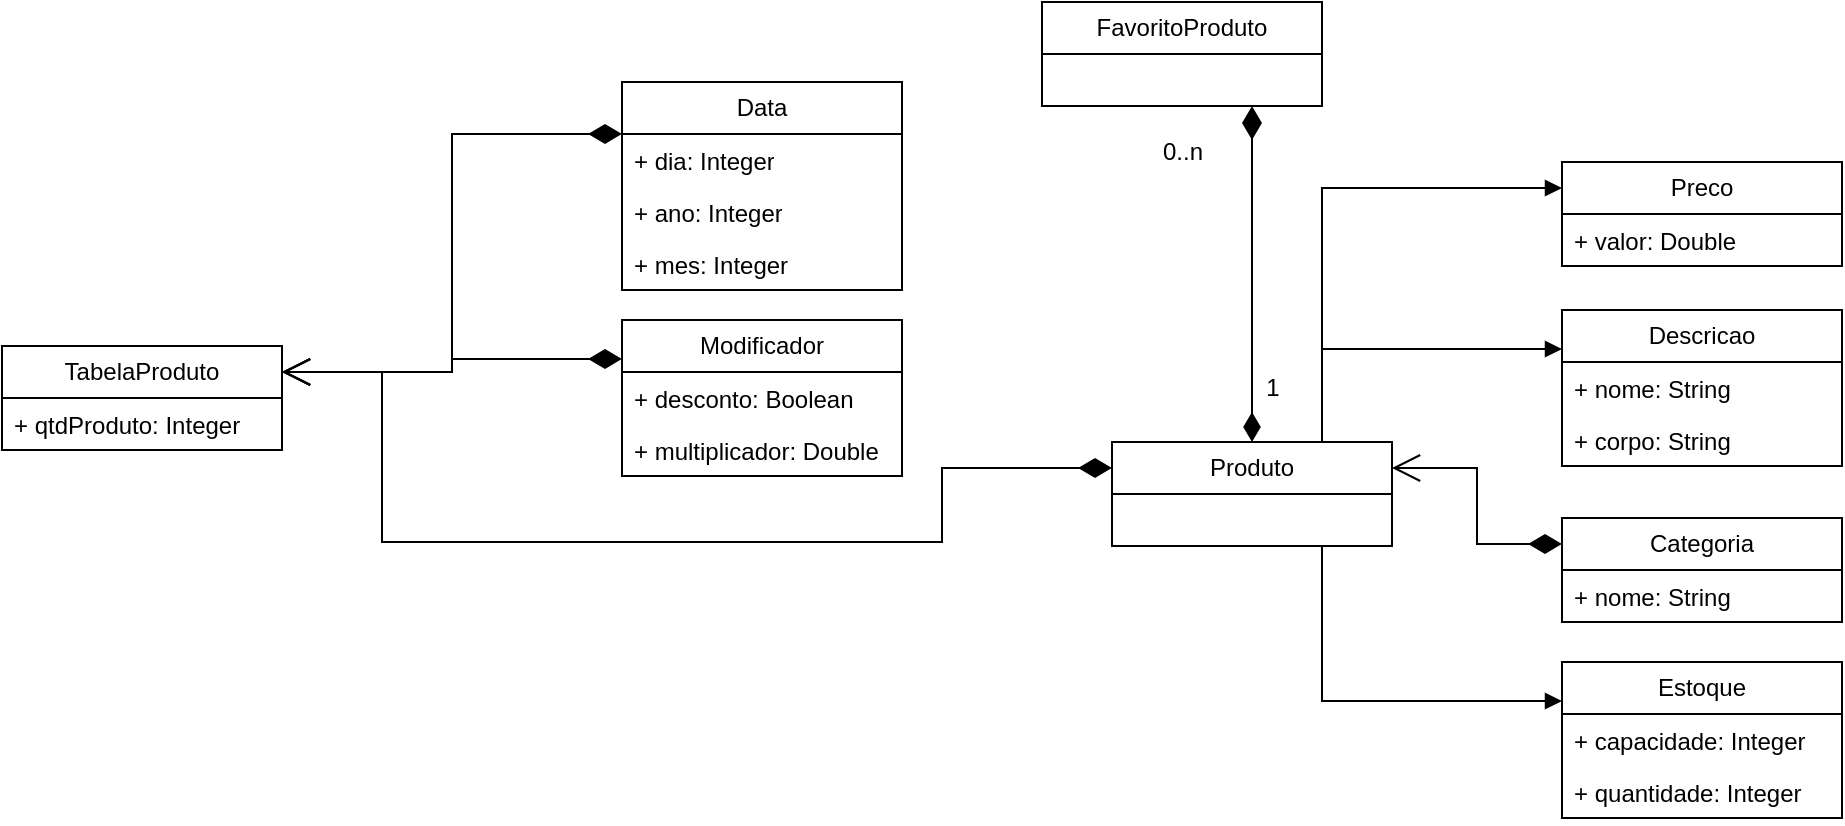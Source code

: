 <mxfile version="24.7.17">
  <diagram id="C5RBs43oDa-KdzZeNtuy" name="Page-1">
    <mxGraphModel dx="1434" dy="845" grid="1" gridSize="10" guides="1" tooltips="1" connect="1" arrows="1" fold="1" page="1" pageScale="1" pageWidth="5000" pageHeight="5000" math="0" shadow="0">
      <root>
        <mxCell id="WIyWlLk6GJQsqaUBKTNV-0" />
        <mxCell id="WIyWlLk6GJQsqaUBKTNV-1" parent="WIyWlLk6GJQsqaUBKTNV-0" />
        <mxCell id="S5NlNBrOPDAlS5kl1jgC-8" value="TabelaProduto" style="swimlane;fontStyle=0;childLayout=stackLayout;horizontal=1;startSize=26;fillColor=none;horizontalStack=0;resizeParent=1;resizeParentMax=0;resizeLast=0;collapsible=1;marginBottom=0;whiteSpace=wrap;html=1;" parent="WIyWlLk6GJQsqaUBKTNV-1" vertex="1">
          <mxGeometry x="1610" y="2702" width="140" height="52" as="geometry" />
        </mxCell>
        <mxCell id="AroC4z26SkDrhtmdcJUx-32" value="+ qtdProduto: Integer" style="text;strokeColor=none;fillColor=none;align=left;verticalAlign=top;spacingLeft=4;spacingRight=4;overflow=hidden;rotatable=0;points=[[0,0.5],[1,0.5]];portConstraint=eastwest;whiteSpace=wrap;html=1;" parent="S5NlNBrOPDAlS5kl1jgC-8" vertex="1">
          <mxGeometry y="26" width="140" height="26" as="geometry" />
        </mxCell>
        <mxCell id="S5NlNBrOPDAlS5kl1jgC-12" value="Data" style="swimlane;fontStyle=0;childLayout=stackLayout;horizontal=1;startSize=26;fillColor=none;horizontalStack=0;resizeParent=1;resizeParentMax=0;resizeLast=0;collapsible=1;marginBottom=0;whiteSpace=wrap;html=1;" parent="WIyWlLk6GJQsqaUBKTNV-1" vertex="1">
          <mxGeometry x="1920" y="2570" width="140" height="104" as="geometry" />
        </mxCell>
        <mxCell id="AroC4z26SkDrhtmdcJUx-12" value="+ dia: Integer" style="text;strokeColor=none;fillColor=none;align=left;verticalAlign=top;spacingLeft=4;spacingRight=4;overflow=hidden;rotatable=0;points=[[0,0.5],[1,0.5]];portConstraint=eastwest;whiteSpace=wrap;html=1;" parent="S5NlNBrOPDAlS5kl1jgC-12" vertex="1">
          <mxGeometry y="26" width="140" height="26" as="geometry" />
        </mxCell>
        <mxCell id="AroC4z26SkDrhtmdcJUx-14" value="+ ano: Integer" style="text;strokeColor=none;fillColor=none;align=left;verticalAlign=top;spacingLeft=4;spacingRight=4;overflow=hidden;rotatable=0;points=[[0,0.5],[1,0.5]];portConstraint=eastwest;whiteSpace=wrap;html=1;" parent="S5NlNBrOPDAlS5kl1jgC-12" vertex="1">
          <mxGeometry y="52" width="140" height="26" as="geometry" />
        </mxCell>
        <mxCell id="AroC4z26SkDrhtmdcJUx-13" value="+ mes: Integer" style="text;strokeColor=none;fillColor=none;align=left;verticalAlign=top;spacingLeft=4;spacingRight=4;overflow=hidden;rotatable=0;points=[[0,0.5],[1,0.5]];portConstraint=eastwest;whiteSpace=wrap;html=1;" parent="S5NlNBrOPDAlS5kl1jgC-12" vertex="1">
          <mxGeometry y="78" width="140" height="26" as="geometry" />
        </mxCell>
        <mxCell id="S5NlNBrOPDAlS5kl1jgC-24" value="Modificador" style="swimlane;fontStyle=0;childLayout=stackLayout;horizontal=1;startSize=26;fillColor=none;horizontalStack=0;resizeParent=1;resizeParentMax=0;resizeLast=0;collapsible=1;marginBottom=0;whiteSpace=wrap;html=1;" parent="WIyWlLk6GJQsqaUBKTNV-1" vertex="1">
          <mxGeometry x="1920" y="2689" width="140" height="78" as="geometry" />
        </mxCell>
        <mxCell id="AroC4z26SkDrhtmdcJUx-34" value="+ desconto: Boolean" style="text;strokeColor=none;fillColor=none;align=left;verticalAlign=top;spacingLeft=4;spacingRight=4;overflow=hidden;rotatable=0;points=[[0,0.5],[1,0.5]];portConstraint=eastwest;whiteSpace=wrap;html=1;" parent="S5NlNBrOPDAlS5kl1jgC-24" vertex="1">
          <mxGeometry y="26" width="140" height="26" as="geometry" />
        </mxCell>
        <mxCell id="AroC4z26SkDrhtmdcJUx-19" value="+ multiplicador: Double" style="text;strokeColor=none;fillColor=none;align=left;verticalAlign=top;spacingLeft=4;spacingRight=4;overflow=hidden;rotatable=0;points=[[0,0.5],[1,0.5]];portConstraint=eastwest;whiteSpace=wrap;html=1;" parent="S5NlNBrOPDAlS5kl1jgC-24" vertex="1">
          <mxGeometry y="52" width="140" height="26" as="geometry" />
        </mxCell>
        <mxCell id="IJzy_CR9gzLhfkeMkCAJ-27" value="Produto" style="swimlane;fontStyle=0;childLayout=stackLayout;horizontal=1;startSize=26;fillColor=none;horizontalStack=0;resizeParent=1;resizeParentMax=0;resizeLast=0;collapsible=1;marginBottom=0;whiteSpace=wrap;html=1;" parent="WIyWlLk6GJQsqaUBKTNV-1" vertex="1">
          <mxGeometry x="2165" y="2750" width="140" height="52" as="geometry" />
        </mxCell>
        <mxCell id="IJzy_CR9gzLhfkeMkCAJ-31" value="Preco" style="swimlane;fontStyle=0;childLayout=stackLayout;horizontal=1;startSize=26;fillColor=none;horizontalStack=0;resizeParent=1;resizeParentMax=0;resizeLast=0;collapsible=1;marginBottom=0;whiteSpace=wrap;html=1;" parent="WIyWlLk6GJQsqaUBKTNV-1" vertex="1">
          <mxGeometry x="2390" y="2610" width="140" height="52" as="geometry" />
        </mxCell>
        <mxCell id="IJzy_CR9gzLhfkeMkCAJ-32" value="+ valor: Double" style="text;strokeColor=none;fillColor=none;align=left;verticalAlign=top;spacingLeft=4;spacingRight=4;overflow=hidden;rotatable=0;points=[[0,0.5],[1,0.5]];portConstraint=eastwest;whiteSpace=wrap;html=1;" parent="IJzy_CR9gzLhfkeMkCAJ-31" vertex="1">
          <mxGeometry y="26" width="140" height="26" as="geometry" />
        </mxCell>
        <mxCell id="IJzy_CR9gzLhfkeMkCAJ-35" value="Descricao" style="swimlane;fontStyle=0;childLayout=stackLayout;horizontal=1;startSize=26;fillColor=none;horizontalStack=0;resizeParent=1;resizeParentMax=0;resizeLast=0;collapsible=1;marginBottom=0;whiteSpace=wrap;html=1;" parent="WIyWlLk6GJQsqaUBKTNV-1" vertex="1">
          <mxGeometry x="2390" y="2684" width="140" height="78" as="geometry" />
        </mxCell>
        <mxCell id="AroC4z26SkDrhtmdcJUx-21" value="+ nome: String" style="text;strokeColor=none;fillColor=none;align=left;verticalAlign=top;spacingLeft=4;spacingRight=4;overflow=hidden;rotatable=0;points=[[0,0.5],[1,0.5]];portConstraint=eastwest;whiteSpace=wrap;html=1;" parent="IJzy_CR9gzLhfkeMkCAJ-35" vertex="1">
          <mxGeometry y="26" width="140" height="26" as="geometry" />
        </mxCell>
        <mxCell id="IJzy_CR9gzLhfkeMkCAJ-38" value="+ corpo: String" style="text;strokeColor=none;fillColor=none;align=left;verticalAlign=top;spacingLeft=4;spacingRight=4;overflow=hidden;rotatable=0;points=[[0,0.5],[1,0.5]];portConstraint=eastwest;whiteSpace=wrap;html=1;" parent="IJzy_CR9gzLhfkeMkCAJ-35" vertex="1">
          <mxGeometry y="52" width="140" height="26" as="geometry" />
        </mxCell>
        <mxCell id="IJzy_CR9gzLhfkeMkCAJ-39" value="Categoria" style="swimlane;fontStyle=0;childLayout=stackLayout;horizontal=1;startSize=26;fillColor=none;horizontalStack=0;resizeParent=1;resizeParentMax=0;resizeLast=0;collapsible=1;marginBottom=0;whiteSpace=wrap;html=1;" parent="WIyWlLk6GJQsqaUBKTNV-1" vertex="1">
          <mxGeometry x="2390" y="2788" width="140" height="52" as="geometry" />
        </mxCell>
        <mxCell id="IJzy_CR9gzLhfkeMkCAJ-42" value="+ nome: String" style="text;strokeColor=none;fillColor=none;align=left;verticalAlign=top;spacingLeft=4;spacingRight=4;overflow=hidden;rotatable=0;points=[[0,0.5],[1,0.5]];portConstraint=eastwest;whiteSpace=wrap;html=1;" parent="IJzy_CR9gzLhfkeMkCAJ-39" vertex="1">
          <mxGeometry y="26" width="140" height="26" as="geometry" />
        </mxCell>
        <mxCell id="IJzy_CR9gzLhfkeMkCAJ-48" value="FavoritoProduto" style="swimlane;fontStyle=0;childLayout=stackLayout;horizontal=1;startSize=26;fillColor=none;horizontalStack=0;resizeParent=1;resizeParentMax=0;resizeLast=0;collapsible=1;marginBottom=0;whiteSpace=wrap;html=1;" parent="WIyWlLk6GJQsqaUBKTNV-1" vertex="1">
          <mxGeometry x="2130" y="2530" width="140" height="52" as="geometry" />
        </mxCell>
        <mxCell id="IJzy_CR9gzLhfkeMkCAJ-54" value="" style="endArrow=open;html=1;endSize=12;startArrow=diamondThin;startSize=14;startFill=1;edgeStyle=orthogonalEdgeStyle;align=left;verticalAlign=bottom;rounded=0;entryX=1;entryY=0.25;entryDx=0;entryDy=0;exitX=0;exitY=0.25;exitDx=0;exitDy=0;" parent="WIyWlLk6GJQsqaUBKTNV-1" source="IJzy_CR9gzLhfkeMkCAJ-39" target="IJzy_CR9gzLhfkeMkCAJ-27" edge="1">
          <mxGeometry x="-0.875" y="10" relative="1" as="geometry">
            <mxPoint x="2145" y="2693" as="sourcePoint" />
            <mxPoint x="2305" y="2693" as="targetPoint" />
            <mxPoint as="offset" />
          </mxGeometry>
        </mxCell>
        <mxCell id="IJzy_CR9gzLhfkeMkCAJ-55" value="" style="endArrow=block;endFill=1;html=1;edgeStyle=orthogonalEdgeStyle;align=left;verticalAlign=top;rounded=0;exitX=0.75;exitY=0;exitDx=0;exitDy=0;entryX=0;entryY=0.25;entryDx=0;entryDy=0;" parent="WIyWlLk6GJQsqaUBKTNV-1" source="IJzy_CR9gzLhfkeMkCAJ-27" target="IJzy_CR9gzLhfkeMkCAJ-35" edge="1">
          <mxGeometry x="-1" relative="1" as="geometry">
            <mxPoint x="2315" y="2673" as="sourcePoint" />
            <mxPoint x="2475" y="2673" as="targetPoint" />
          </mxGeometry>
        </mxCell>
        <mxCell id="IJzy_CR9gzLhfkeMkCAJ-57" value="" style="endArrow=block;endFill=1;html=1;edgeStyle=orthogonalEdgeStyle;align=left;verticalAlign=top;rounded=0;exitX=0.75;exitY=0;exitDx=0;exitDy=0;entryX=0;entryY=0.25;entryDx=0;entryDy=0;" parent="WIyWlLk6GJQsqaUBKTNV-1" source="IJzy_CR9gzLhfkeMkCAJ-27" target="IJzy_CR9gzLhfkeMkCAJ-31" edge="1">
          <mxGeometry x="-1" relative="1" as="geometry">
            <mxPoint x="2315" y="2673" as="sourcePoint" />
            <mxPoint x="2475" y="2673" as="targetPoint" />
          </mxGeometry>
        </mxCell>
        <mxCell id="IJzy_CR9gzLhfkeMkCAJ-59" value="" style="endArrow=diamondThin;html=1;endSize=12;startArrow=diamondThin;startSize=14;startFill=1;edgeStyle=orthogonalEdgeStyle;align=left;verticalAlign=bottom;rounded=0;exitX=0.75;exitY=1;exitDx=0;exitDy=0;entryX=0.5;entryY=0;entryDx=0;entryDy=0;endFill=1;" parent="WIyWlLk6GJQsqaUBKTNV-1" source="IJzy_CR9gzLhfkeMkCAJ-48" target="IJzy_CR9gzLhfkeMkCAJ-27" edge="1">
          <mxGeometry x="-1" y="3" relative="1" as="geometry">
            <mxPoint x="2285" y="2543" as="sourcePoint" />
            <mxPoint x="2445" y="2543" as="targetPoint" />
          </mxGeometry>
        </mxCell>
        <mxCell id="IJzy_CR9gzLhfkeMkCAJ-87" value="Estoque" style="swimlane;fontStyle=0;childLayout=stackLayout;horizontal=1;startSize=26;fillColor=none;horizontalStack=0;resizeParent=1;resizeParentMax=0;resizeLast=0;collapsible=1;marginBottom=0;whiteSpace=wrap;html=1;" parent="WIyWlLk6GJQsqaUBKTNV-1" vertex="1">
          <mxGeometry x="2390" y="2860" width="140" height="78" as="geometry" />
        </mxCell>
        <mxCell id="IJzy_CR9gzLhfkeMkCAJ-88" value="+ capacidade: Integer" style="text;strokeColor=none;fillColor=none;align=left;verticalAlign=top;spacingLeft=4;spacingRight=4;overflow=hidden;rotatable=0;points=[[0,0.5],[1,0.5]];portConstraint=eastwest;whiteSpace=wrap;html=1;" parent="IJzy_CR9gzLhfkeMkCAJ-87" vertex="1">
          <mxGeometry y="26" width="140" height="26" as="geometry" />
        </mxCell>
        <mxCell id="IJzy_CR9gzLhfkeMkCAJ-89" value="+ quantidade: Integer" style="text;strokeColor=none;fillColor=none;align=left;verticalAlign=top;spacingLeft=4;spacingRight=4;overflow=hidden;rotatable=0;points=[[0,0.5],[1,0.5]];portConstraint=eastwest;whiteSpace=wrap;html=1;" parent="IJzy_CR9gzLhfkeMkCAJ-87" vertex="1">
          <mxGeometry y="52" width="140" height="26" as="geometry" />
        </mxCell>
        <mxCell id="IJzy_CR9gzLhfkeMkCAJ-91" value="" style="endArrow=block;endFill=1;html=1;edgeStyle=orthogonalEdgeStyle;align=left;verticalAlign=top;rounded=0;entryX=0;entryY=0.25;entryDx=0;entryDy=0;exitX=0.75;exitY=1;exitDx=0;exitDy=0;" parent="WIyWlLk6GJQsqaUBKTNV-1" source="IJzy_CR9gzLhfkeMkCAJ-27" target="IJzy_CR9gzLhfkeMkCAJ-87" edge="1">
          <mxGeometry x="-1" relative="1" as="geometry">
            <mxPoint x="2305" y="2834" as="sourcePoint" />
            <mxPoint x="2460" y="2880" as="targetPoint" />
          </mxGeometry>
        </mxCell>
        <mxCell id="AroC4z26SkDrhtmdcJUx-17" value="" style="endArrow=open;html=1;endSize=12;startArrow=diamondThin;startSize=14;startFill=1;edgeStyle=orthogonalEdgeStyle;align=left;verticalAlign=bottom;rounded=0;exitX=0;exitY=0.25;exitDx=0;exitDy=0;entryX=1;entryY=0.25;entryDx=0;entryDy=0;" parent="WIyWlLk6GJQsqaUBKTNV-1" source="S5NlNBrOPDAlS5kl1jgC-12" target="S5NlNBrOPDAlS5kl1jgC-8" edge="1">
          <mxGeometry x="-1" y="3" relative="1" as="geometry">
            <mxPoint x="1920" y="2672" as="sourcePoint" />
            <mxPoint x="2080" y="2672" as="targetPoint" />
          </mxGeometry>
        </mxCell>
        <mxCell id="AroC4z26SkDrhtmdcJUx-18" value="" style="endArrow=open;html=1;endSize=12;startArrow=diamondThin;startSize=14;startFill=1;edgeStyle=orthogonalEdgeStyle;align=left;verticalAlign=bottom;rounded=0;exitX=0;exitY=0.25;exitDx=0;exitDy=0;entryX=1;entryY=0.25;entryDx=0;entryDy=0;" parent="WIyWlLk6GJQsqaUBKTNV-1" source="S5NlNBrOPDAlS5kl1jgC-24" target="S5NlNBrOPDAlS5kl1jgC-8" edge="1">
          <mxGeometry x="-1" y="3" relative="1" as="geometry">
            <mxPoint x="1920" y="2672" as="sourcePoint" />
            <mxPoint x="2080" y="2672" as="targetPoint" />
          </mxGeometry>
        </mxCell>
        <mxCell id="AroC4z26SkDrhtmdcJUx-20" value="" style="endArrow=open;html=1;endSize=12;startArrow=diamondThin;startSize=14;startFill=1;edgeStyle=orthogonalEdgeStyle;align=left;verticalAlign=bottom;rounded=0;exitX=0;exitY=0.25;exitDx=0;exitDy=0;entryX=1;entryY=0.25;entryDx=0;entryDy=0;" parent="WIyWlLk6GJQsqaUBKTNV-1" source="IJzy_CR9gzLhfkeMkCAJ-27" target="S5NlNBrOPDAlS5kl1jgC-8" edge="1">
          <mxGeometry x="-1" y="3" relative="1" as="geometry">
            <mxPoint x="2040" y="3024" as="sourcePoint" />
            <mxPoint x="2200" y="3024" as="targetPoint" />
            <Array as="points">
              <mxPoint x="2080" y="2763" />
              <mxPoint x="2080" y="2800" />
              <mxPoint x="1800" y="2800" />
              <mxPoint x="1800" y="2715" />
            </Array>
          </mxGeometry>
        </mxCell>
        <mxCell id="AroC4z26SkDrhtmdcJUx-37" value="1" style="text;html=1;align=center;verticalAlign=middle;resizable=0;points=[];autosize=1;strokeColor=none;fillColor=none;" parent="WIyWlLk6GJQsqaUBKTNV-1" vertex="1">
          <mxGeometry x="2230" y="2708" width="30" height="30" as="geometry" />
        </mxCell>
        <mxCell id="AroC4z26SkDrhtmdcJUx-40" value="0..n" style="text;html=1;align=center;verticalAlign=middle;resizable=0;points=[];autosize=1;strokeColor=none;fillColor=none;" parent="WIyWlLk6GJQsqaUBKTNV-1" vertex="1">
          <mxGeometry x="2180" y="2590" width="40" height="30" as="geometry" />
        </mxCell>
      </root>
    </mxGraphModel>
  </diagram>
</mxfile>
